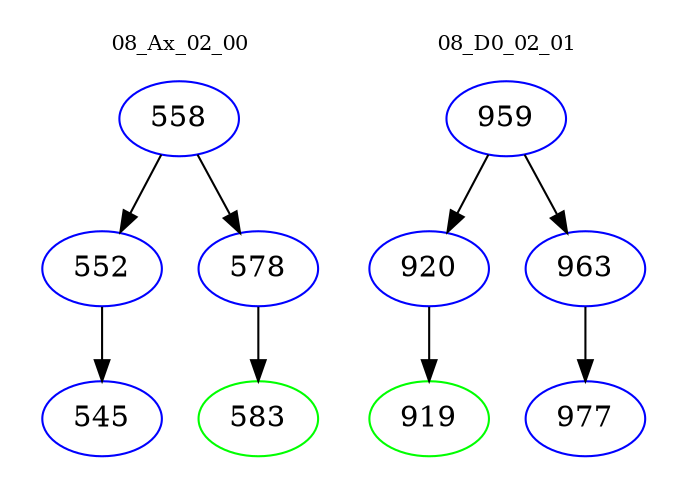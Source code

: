 digraph{
subgraph cluster_0 {
color = white
label = "08_Ax_02_00";
fontsize=10;
T0_558 [label="558", color="blue"]
T0_558 -> T0_552 [color="black"]
T0_552 [label="552", color="blue"]
T0_552 -> T0_545 [color="black"]
T0_545 [label="545", color="blue"]
T0_558 -> T0_578 [color="black"]
T0_578 [label="578", color="blue"]
T0_578 -> T0_583 [color="black"]
T0_583 [label="583", color="green"]
}
subgraph cluster_1 {
color = white
label = "08_D0_02_01";
fontsize=10;
T1_959 [label="959", color="blue"]
T1_959 -> T1_920 [color="black"]
T1_920 [label="920", color="blue"]
T1_920 -> T1_919 [color="black"]
T1_919 [label="919", color="green"]
T1_959 -> T1_963 [color="black"]
T1_963 [label="963", color="blue"]
T1_963 -> T1_977 [color="black"]
T1_977 [label="977", color="blue"]
}
}
